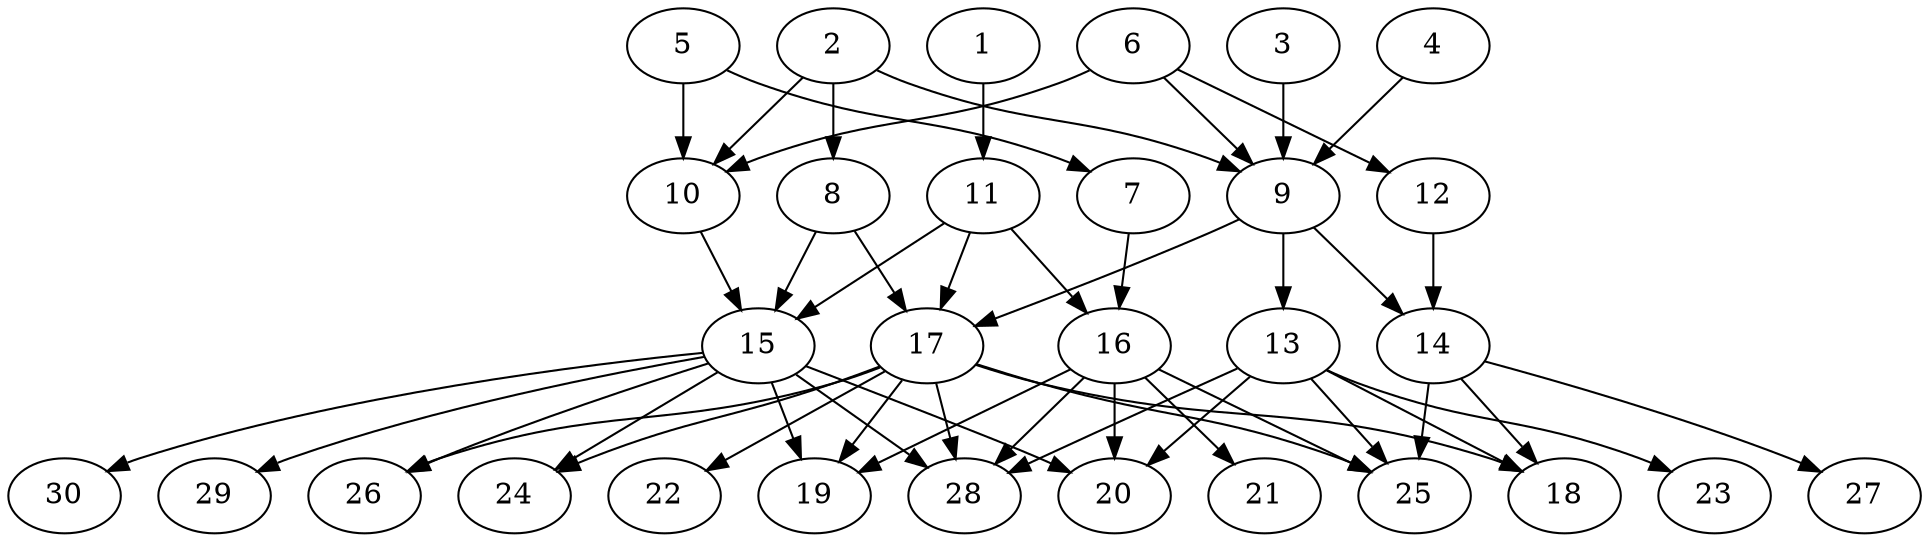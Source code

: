 // DAG automatically generated by daggen at Thu Oct  3 14:04:18 2019
// ./daggen --dot -n 30 --ccr 0.4 --fat 0.7 --regular 0.5 --density 0.7 --mindata 5242880 --maxdata 52428800 
digraph G {
  1 [size="112174080", alpha="0.13", expect_size="44869632"] 
  1 -> 11 [size ="44869632"]
  2 [size="81582080", alpha="0.07", expect_size="32632832"] 
  2 -> 8 [size ="32632832"]
  2 -> 9 [size ="32632832"]
  2 -> 10 [size ="32632832"]
  3 [size="42362880", alpha="0.03", expect_size="16945152"] 
  3 -> 9 [size ="16945152"]
  4 [size="108311040", alpha="0.02", expect_size="43324416"] 
  4 -> 9 [size ="43324416"]
  5 [size="35991040", alpha="0.12", expect_size="14396416"] 
  5 -> 7 [size ="14396416"]
  5 -> 10 [size ="14396416"]
  6 [size="78072320", alpha="0.03", expect_size="31228928"] 
  6 -> 9 [size ="31228928"]
  6 -> 10 [size ="31228928"]
  6 -> 12 [size ="31228928"]
  7 [size="117511680", alpha="0.19", expect_size="47004672"] 
  7 -> 16 [size ="47004672"]
  8 [size="110031360", alpha="0.09", expect_size="44012544"] 
  8 -> 15 [size ="44012544"]
  8 -> 17 [size ="44012544"]
  9 [size="105333760", alpha="0.00", expect_size="42133504"] 
  9 -> 13 [size ="42133504"]
  9 -> 14 [size ="42133504"]
  9 -> 17 [size ="42133504"]
  10 [size="121157120", alpha="0.02", expect_size="48462848"] 
  10 -> 15 [size ="48462848"]
  11 [size="100764160", alpha="0.12", expect_size="40305664"] 
  11 -> 15 [size ="40305664"]
  11 -> 16 [size ="40305664"]
  11 -> 17 [size ="40305664"]
  12 [size="56716800", alpha="0.10", expect_size="22686720"] 
  12 -> 14 [size ="22686720"]
  13 [size="99607040", alpha="0.17", expect_size="39842816"] 
  13 -> 18 [size ="39842816"]
  13 -> 20 [size ="39842816"]
  13 -> 23 [size ="39842816"]
  13 -> 25 [size ="39842816"]
  13 -> 28 [size ="39842816"]
  14 [size="114475520", alpha="0.04", expect_size="45790208"] 
  14 -> 18 [size ="45790208"]
  14 -> 25 [size ="45790208"]
  14 -> 27 [size ="45790208"]
  15 [size="123694080", alpha="0.04", expect_size="49477632"] 
  15 -> 19 [size ="49477632"]
  15 -> 20 [size ="49477632"]
  15 -> 24 [size ="49477632"]
  15 -> 26 [size ="49477632"]
  15 -> 28 [size ="49477632"]
  15 -> 29 [size ="49477632"]
  15 -> 30 [size ="49477632"]
  16 [size="79408640", alpha="0.12", expect_size="31763456"] 
  16 -> 19 [size ="31763456"]
  16 -> 20 [size ="31763456"]
  16 -> 21 [size ="31763456"]
  16 -> 25 [size ="31763456"]
  16 -> 28 [size ="31763456"]
  17 [size="94407680", alpha="0.15", expect_size="37763072"] 
  17 -> 18 [size ="37763072"]
  17 -> 19 [size ="37763072"]
  17 -> 22 [size ="37763072"]
  17 -> 24 [size ="37763072"]
  17 -> 25 [size ="37763072"]
  17 -> 26 [size ="37763072"]
  17 -> 28 [size ="37763072"]
  18 [size="88816640", alpha="0.09", expect_size="35526656"] 
  19 [size="23252480", alpha="0.19", expect_size="9300992"] 
  20 [size="25904640", alpha="0.10", expect_size="10361856"] 
  21 [size="37857280", alpha="0.19", expect_size="15142912"] 
  22 [size="111301120", alpha="0.19", expect_size="44520448"] 
  23 [size="49530880", alpha="0.03", expect_size="19812352"] 
  24 [size="34739200", alpha="0.05", expect_size="13895680"] 
  25 [size="59356160", alpha="0.10", expect_size="23742464"] 
  26 [size="83274240", alpha="0.06", expect_size="33309696"] 
  27 [size="33971200", alpha="0.19", expect_size="13588480"] 
  28 [size="121349120", alpha="0.09", expect_size="48539648"] 
  29 [size="58165760", alpha="0.15", expect_size="23266304"] 
  30 [size="49479680", alpha="0.19", expect_size="19791872"] 
}
